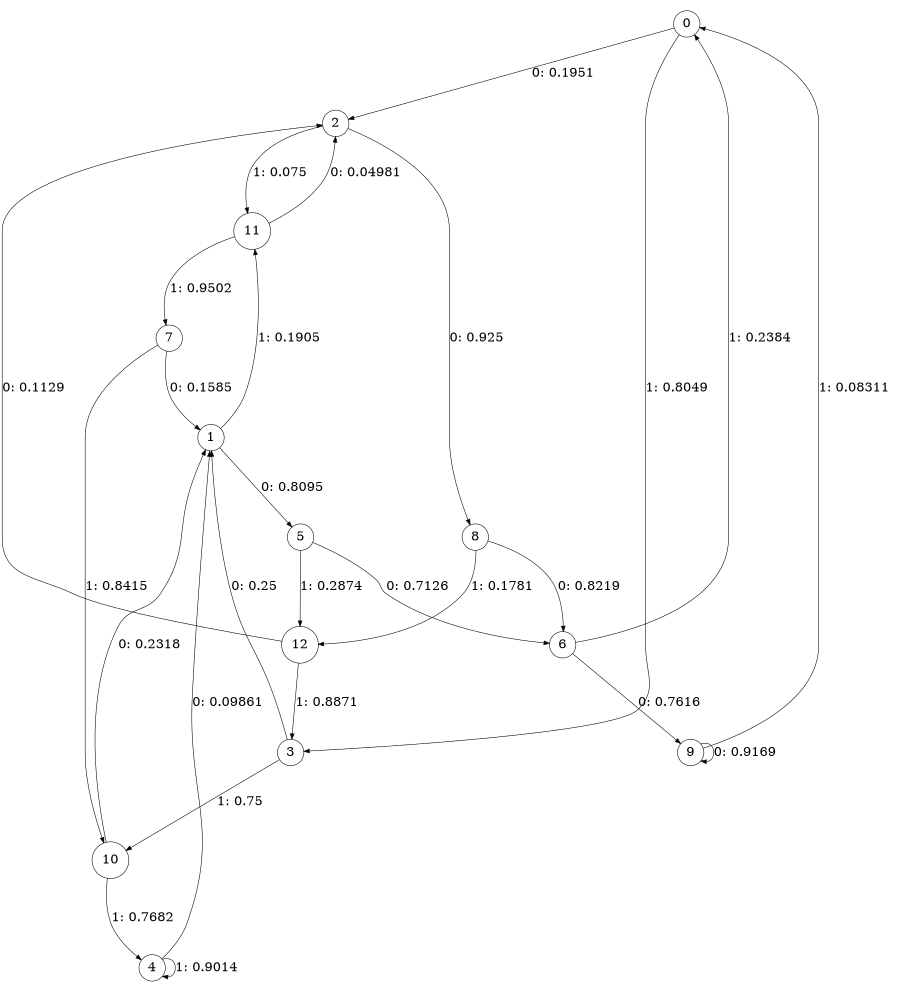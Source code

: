 digraph "ch13randomL4" {
size = "6,8.5";
ratio = "fill";
node [shape = circle];
node [fontsize = 24];
edge [fontsize = 24];
0 -> 2 [label = "0: 0.1951   "];
0 -> 3 [label = "1: 0.8049   "];
1 -> 5 [label = "0: 0.8095   "];
1 -> 11 [label = "1: 0.1905   "];
2 -> 8 [label = "0: 0.925    "];
2 -> 11 [label = "1: 0.075    "];
3 -> 1 [label = "0: 0.25     "];
3 -> 10 [label = "1: 0.75     "];
4 -> 1 [label = "0: 0.09861  "];
4 -> 4 [label = "1: 0.9014   "];
5 -> 6 [label = "0: 0.7126   "];
5 -> 12 [label = "1: 0.2874   "];
6 -> 9 [label = "0: 0.7616   "];
6 -> 0 [label = "1: 0.2384   "];
7 -> 1 [label = "0: 0.1585   "];
7 -> 10 [label = "1: 0.8415   "];
8 -> 6 [label = "0: 0.8219   "];
8 -> 12 [label = "1: 0.1781   "];
9 -> 9 [label = "0: 0.9169   "];
9 -> 0 [label = "1: 0.08311  "];
10 -> 1 [label = "0: 0.2318   "];
10 -> 4 [label = "1: 0.7682   "];
11 -> 2 [label = "0: 0.04981  "];
11 -> 7 [label = "1: 0.9502   "];
12 -> 2 [label = "0: 0.1129   "];
12 -> 3 [label = "1: 0.8871   "];
}